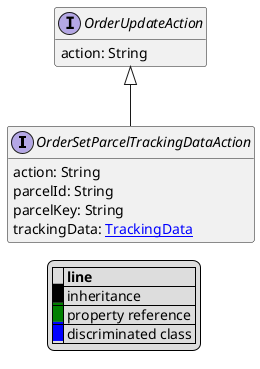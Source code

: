 @startuml

hide empty fields
hide empty methods
legend
|= |= line |
|<back:black>   </back>| inheritance |
|<back:green>   </back>| property reference |
|<back:blue>   </back>| discriminated class |
endlegend
interface OrderSetParcelTrackingDataAction [[OrderSetParcelTrackingDataAction.svg]] extends OrderUpdateAction {
    action: String
    parcelId: String
    parcelKey: String
    trackingData: [[TrackingData.svg TrackingData]]
}
interface OrderUpdateAction [[OrderUpdateAction.svg]]  {
    action: String
}





@enduml
